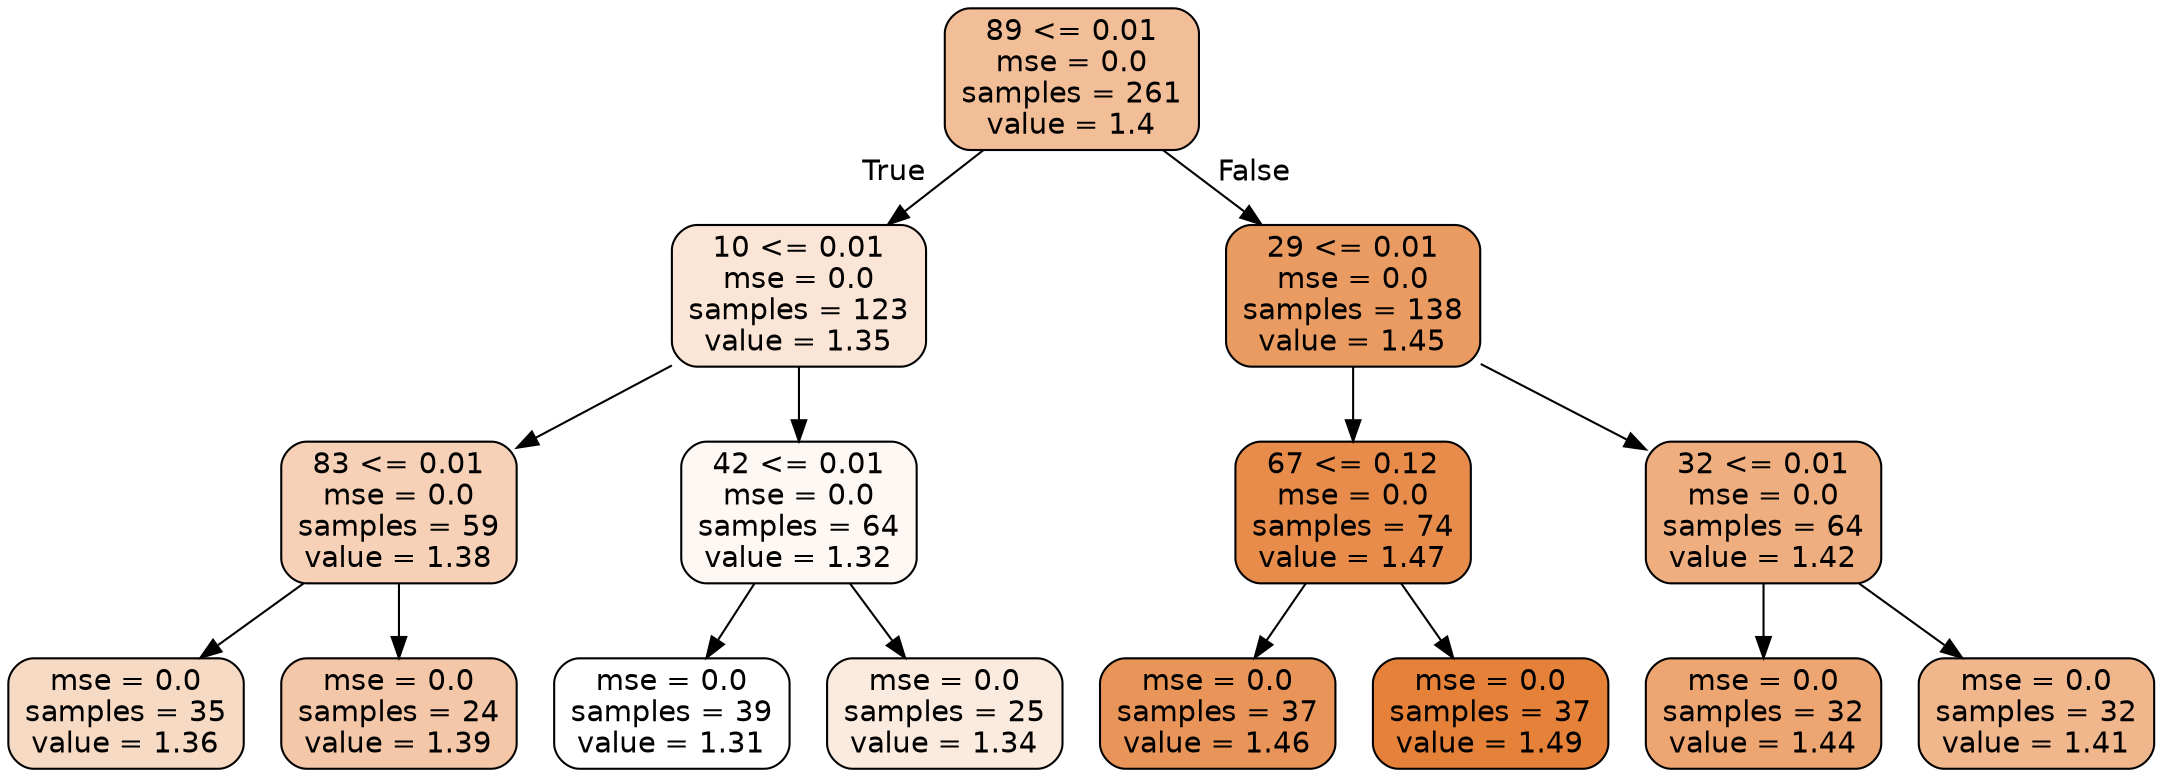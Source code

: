 digraph Tree {
node [shape=box, style="filled, rounded", color="black", fontname=helvetica] ;
edge [fontname=helvetica] ;
0 [label="89 <= 0.01\nmse = 0.0\nsamples = 261\nvalue = 1.4", fillcolor="#f2be98"] ;
1 [label="10 <= 0.01\nmse = 0.0\nsamples = 123\nvalue = 1.35", fillcolor="#fae5d6"] ;
0 -> 1 [labeldistance=2.5, labelangle=45, headlabel="True"] ;
3 [label="83 <= 0.01\nmse = 0.0\nsamples = 59\nvalue = 1.38", fillcolor="#f6d1b7"] ;
1 -> 3 ;
11 [label="mse = 0.0\nsamples = 35\nvalue = 1.36", fillcolor="#f7dac4"] ;
3 -> 11 ;
12 [label="mse = 0.0\nsamples = 24\nvalue = 1.39", fillcolor="#f3c7a7"] ;
3 -> 12 ;
4 [label="42 <= 0.01\nmse = 0.0\nsamples = 64\nvalue = 1.32", fillcolor="#fef8f4"] ;
1 -> 4 ;
9 [label="mse = 0.0\nsamples = 39\nvalue = 1.31", fillcolor="#ffffff"] ;
4 -> 9 ;
10 [label="mse = 0.0\nsamples = 25\nvalue = 1.34", fillcolor="#fbebdf"] ;
4 -> 10 ;
2 [label="29 <= 0.01\nmse = 0.0\nsamples = 138\nvalue = 1.45", fillcolor="#ea9b61"] ;
0 -> 2 [labeldistance=2.5, labelangle=-45, headlabel="False"] ;
5 [label="67 <= 0.12\nmse = 0.0\nsamples = 74\nvalue = 1.47", fillcolor="#e78c4a"] ;
2 -> 5 ;
7 [label="mse = 0.0\nsamples = 37\nvalue = 1.46", fillcolor="#e99559"] ;
5 -> 7 ;
8 [label="mse = 0.0\nsamples = 37\nvalue = 1.49", fillcolor="#e58139"] ;
5 -> 8 ;
6 [label="32 <= 0.01\nmse = 0.0\nsamples = 64\nvalue = 1.42", fillcolor="#eeae7f"] ;
2 -> 6 ;
13 [label="mse = 0.0\nsamples = 32\nvalue = 1.44", fillcolor="#eda572"] ;
6 -> 13 ;
14 [label="mse = 0.0\nsamples = 32\nvalue = 1.41", fillcolor="#f0b68c"] ;
6 -> 14 ;
}